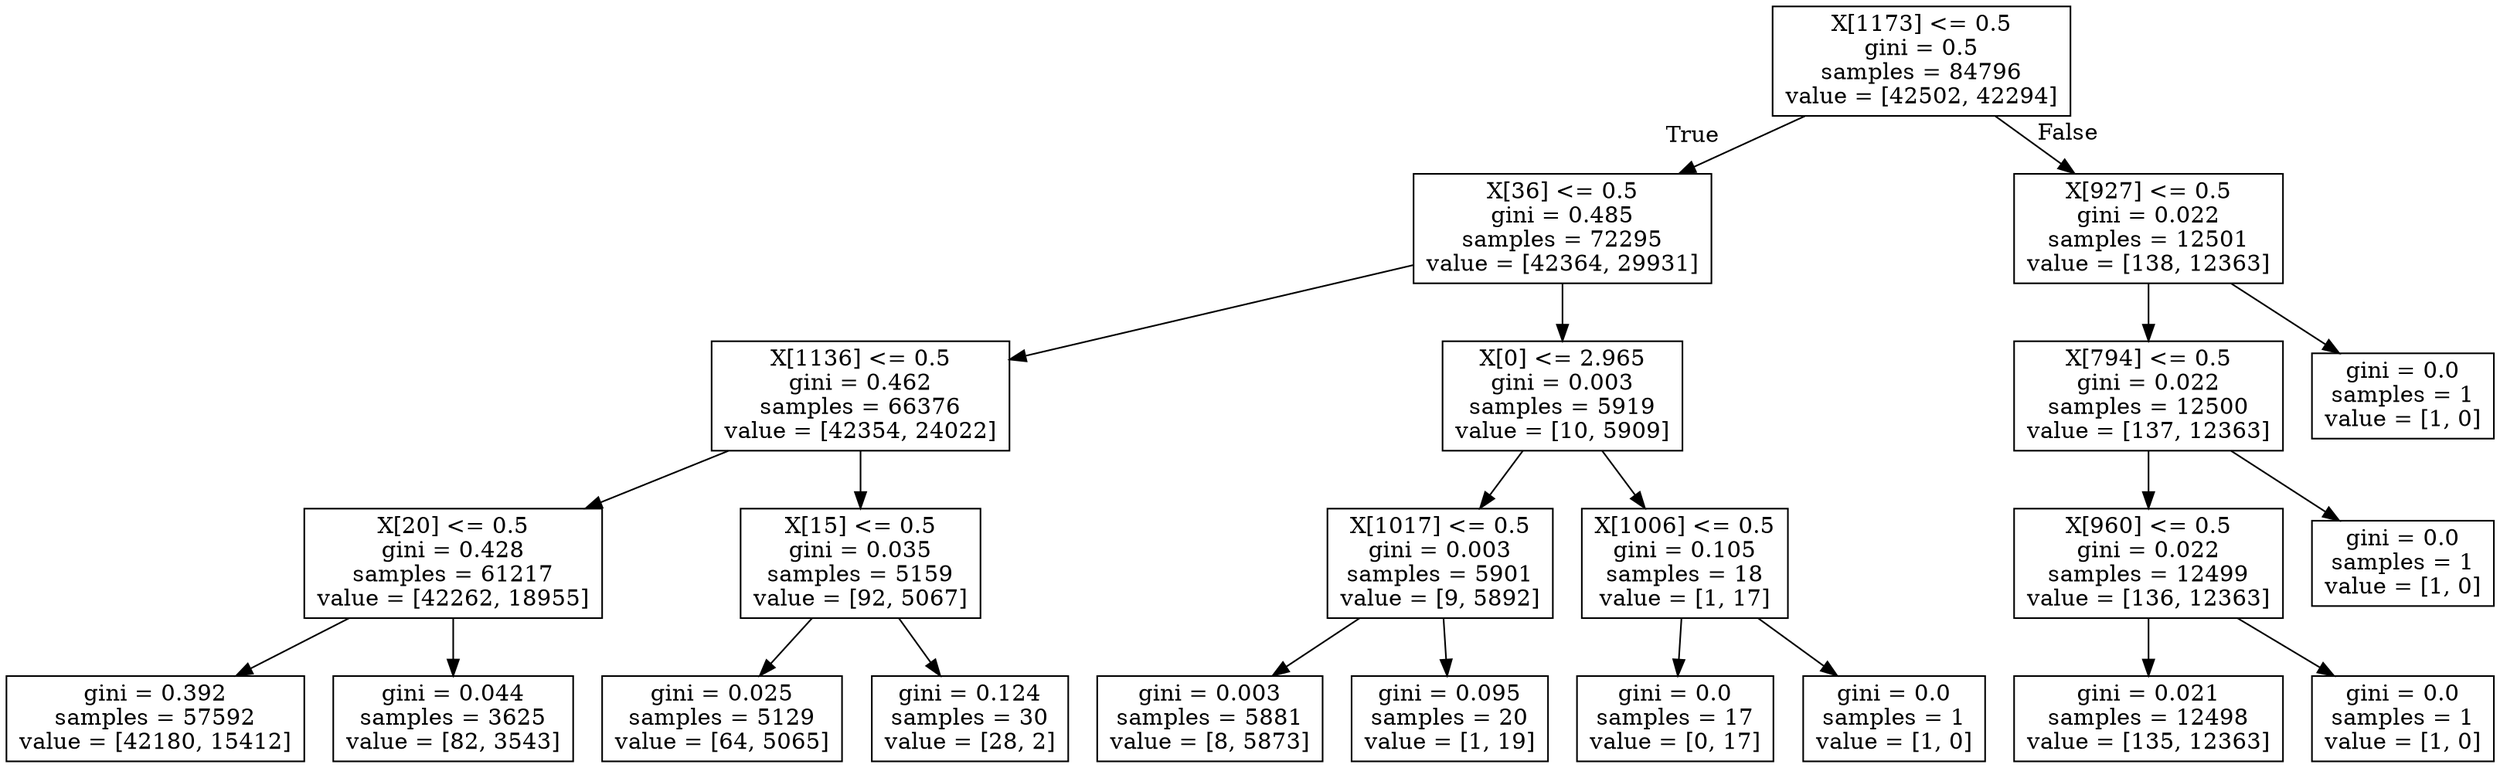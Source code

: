 digraph Tree {
node [shape=box] ;
0 [label="X[1173] <= 0.5\ngini = 0.5\nsamples = 84796\nvalue = [42502, 42294]"] ;
1 [label="X[36] <= 0.5\ngini = 0.485\nsamples = 72295\nvalue = [42364, 29931]"] ;
0 -> 1 [labeldistance=2.5, labelangle=45, headlabel="True"] ;
2 [label="X[1136] <= 0.5\ngini = 0.462\nsamples = 66376\nvalue = [42354, 24022]"] ;
1 -> 2 ;
3 [label="X[20] <= 0.5\ngini = 0.428\nsamples = 61217\nvalue = [42262, 18955]"] ;
2 -> 3 ;
4 [label="gini = 0.392\nsamples = 57592\nvalue = [42180, 15412]"] ;
3 -> 4 ;
5 [label="gini = 0.044\nsamples = 3625\nvalue = [82, 3543]"] ;
3 -> 5 ;
6 [label="X[15] <= 0.5\ngini = 0.035\nsamples = 5159\nvalue = [92, 5067]"] ;
2 -> 6 ;
7 [label="gini = 0.025\nsamples = 5129\nvalue = [64, 5065]"] ;
6 -> 7 ;
8 [label="gini = 0.124\nsamples = 30\nvalue = [28, 2]"] ;
6 -> 8 ;
9 [label="X[0] <= 2.965\ngini = 0.003\nsamples = 5919\nvalue = [10, 5909]"] ;
1 -> 9 ;
10 [label="X[1017] <= 0.5\ngini = 0.003\nsamples = 5901\nvalue = [9, 5892]"] ;
9 -> 10 ;
11 [label="gini = 0.003\nsamples = 5881\nvalue = [8, 5873]"] ;
10 -> 11 ;
12 [label="gini = 0.095\nsamples = 20\nvalue = [1, 19]"] ;
10 -> 12 ;
13 [label="X[1006] <= 0.5\ngini = 0.105\nsamples = 18\nvalue = [1, 17]"] ;
9 -> 13 ;
14 [label="gini = 0.0\nsamples = 17\nvalue = [0, 17]"] ;
13 -> 14 ;
15 [label="gini = 0.0\nsamples = 1\nvalue = [1, 0]"] ;
13 -> 15 ;
16 [label="X[927] <= 0.5\ngini = 0.022\nsamples = 12501\nvalue = [138, 12363]"] ;
0 -> 16 [labeldistance=2.5, labelangle=-45, headlabel="False"] ;
17 [label="X[794] <= 0.5\ngini = 0.022\nsamples = 12500\nvalue = [137, 12363]"] ;
16 -> 17 ;
18 [label="X[960] <= 0.5\ngini = 0.022\nsamples = 12499\nvalue = [136, 12363]"] ;
17 -> 18 ;
19 [label="gini = 0.021\nsamples = 12498\nvalue = [135, 12363]"] ;
18 -> 19 ;
20 [label="gini = 0.0\nsamples = 1\nvalue = [1, 0]"] ;
18 -> 20 ;
21 [label="gini = 0.0\nsamples = 1\nvalue = [1, 0]"] ;
17 -> 21 ;
22 [label="gini = 0.0\nsamples = 1\nvalue = [1, 0]"] ;
16 -> 22 ;
}